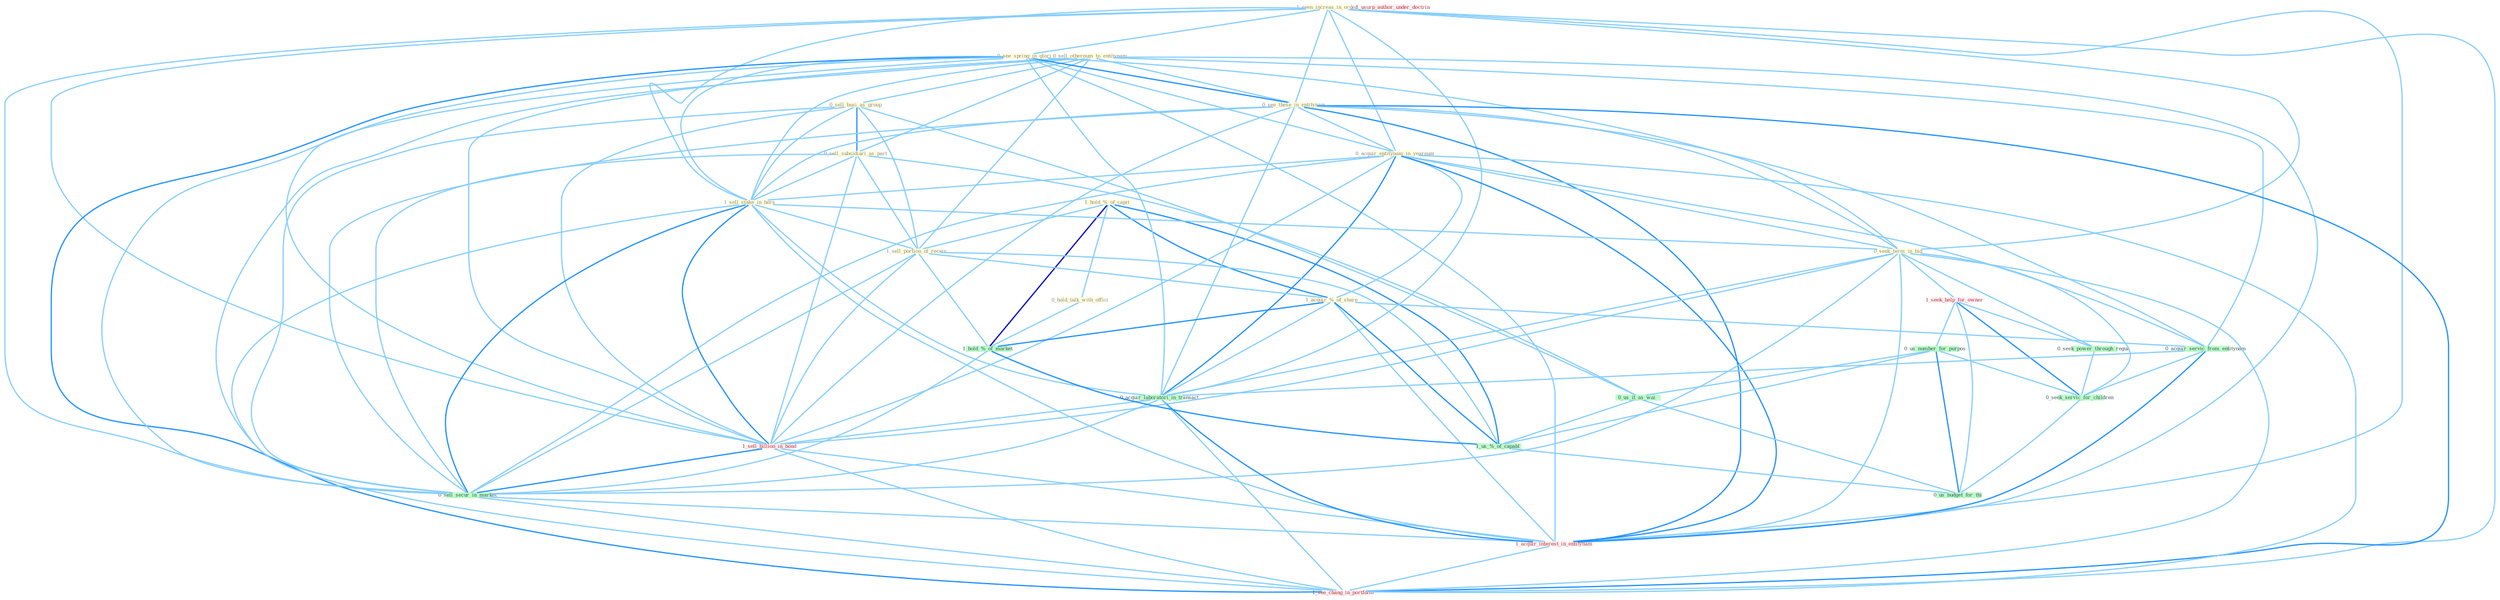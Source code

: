 Graph G{ 
    node
    [shape=polygon,style=filled,width=.5,height=.06,color="#BDFCC9",fixedsize=true,fontsize=4,
    fontcolor="#2f4f4f"];
    {node
    [color="#ffffe0", fontcolor="#8b7d6b"] "0_sell_othernum_to_entitynam " "0_sell_busi_as_group " "0_sell_subsidiari_as_part " "1_seen_increas_in_order " "1_hold_%_of_capit " "0_see_spring_in_glori " "0_see_these_in_entitynam " "0_hold_talk_with_offici " "0_acquir_entitynam_in_yearnum " "1_sell_stake_in_hors " "1_sell_portion_of_receiv " "0_seek_term_in_bid " "1_acquir_%_of_share "}
{node [color="#fff0f5", fontcolor="#b22222"] "1_seek_help_for_owner " "1_sell_billion_in_bond " "1_usurp_author_under_doctrin " "1_acquir_interest_in_entitynam " "1_see_chang_in_portfolio "}
edge [color="#B0E2FF"];

	"0_sell_othernum_to_entitynam " -- "0_sell_busi_as_group " [w="1", color="#87cefa" ];
	"0_sell_othernum_to_entitynam " -- "0_sell_subsidiari_as_part " [w="1", color="#87cefa" ];
	"0_sell_othernum_to_entitynam " -- "0_see_these_in_entitynam " [w="1", color="#87cefa" ];
	"0_sell_othernum_to_entitynam " -- "1_sell_stake_in_hors " [w="1", color="#87cefa" ];
	"0_sell_othernum_to_entitynam " -- "1_sell_portion_of_receiv " [w="1", color="#87cefa" ];
	"0_sell_othernum_to_entitynam " -- "0_acquir_servic_from_entitynam " [w="1", color="#87cefa" ];
	"0_sell_othernum_to_entitynam " -- "1_sell_billion_in_bond " [w="1", color="#87cefa" ];
	"0_sell_othernum_to_entitynam " -- "0_sell_secur_in_market " [w="1", color="#87cefa" ];
	"0_sell_othernum_to_entitynam " -- "1_acquir_interest_in_entitynam " [w="1", color="#87cefa" ];
	"0_sell_busi_as_group " -- "0_sell_subsidiari_as_part " [w="2", color="#1e90ff" , len=0.8];
	"0_sell_busi_as_group " -- "1_sell_stake_in_hors " [w="1", color="#87cefa" ];
	"0_sell_busi_as_group " -- "1_sell_portion_of_receiv " [w="1", color="#87cefa" ];
	"0_sell_busi_as_group " -- "1_sell_billion_in_bond " [w="1", color="#87cefa" ];
	"0_sell_busi_as_group " -- "0_us_it_as_wai " [w="1", color="#87cefa" ];
	"0_sell_busi_as_group " -- "0_sell_secur_in_market " [w="1", color="#87cefa" ];
	"0_sell_subsidiari_as_part " -- "1_sell_stake_in_hors " [w="1", color="#87cefa" ];
	"0_sell_subsidiari_as_part " -- "1_sell_portion_of_receiv " [w="1", color="#87cefa" ];
	"0_sell_subsidiari_as_part " -- "1_sell_billion_in_bond " [w="1", color="#87cefa" ];
	"0_sell_subsidiari_as_part " -- "0_us_it_as_wai " [w="1", color="#87cefa" ];
	"0_sell_subsidiari_as_part " -- "0_sell_secur_in_market " [w="1", color="#87cefa" ];
	"1_seen_increas_in_order " -- "0_see_spring_in_glori " [w="1", color="#87cefa" ];
	"1_seen_increas_in_order " -- "0_see_these_in_entitynam " [w="1", color="#87cefa" ];
	"1_seen_increas_in_order " -- "0_acquir_entitynam_in_yearnum " [w="1", color="#87cefa" ];
	"1_seen_increas_in_order " -- "1_sell_stake_in_hors " [w="1", color="#87cefa" ];
	"1_seen_increas_in_order " -- "0_seek_term_in_bid " [w="1", color="#87cefa" ];
	"1_seen_increas_in_order " -- "0_acquir_laboratori_in_transact " [w="1", color="#87cefa" ];
	"1_seen_increas_in_order " -- "1_sell_billion_in_bond " [w="1", color="#87cefa" ];
	"1_seen_increas_in_order " -- "0_sell_secur_in_market " [w="1", color="#87cefa" ];
	"1_seen_increas_in_order " -- "1_acquir_interest_in_entitynam " [w="1", color="#87cefa" ];
	"1_seen_increas_in_order " -- "1_see_chang_in_portfolio " [w="1", color="#87cefa" ];
	"1_hold_%_of_capit " -- "0_hold_talk_with_offici " [w="1", color="#87cefa" ];
	"1_hold_%_of_capit " -- "1_sell_portion_of_receiv " [w="1", color="#87cefa" ];
	"1_hold_%_of_capit " -- "1_acquir_%_of_share " [w="2", color="#1e90ff" , len=0.8];
	"1_hold_%_of_capit " -- "1_hold_%_of_market " [w="3", color="#0000cd" , len=0.6];
	"1_hold_%_of_capit " -- "1_us_%_of_capabl " [w="2", color="#1e90ff" , len=0.8];
	"0_see_spring_in_glori " -- "0_see_these_in_entitynam " [w="2", color="#1e90ff" , len=0.8];
	"0_see_spring_in_glori " -- "0_acquir_entitynam_in_yearnum " [w="1", color="#87cefa" ];
	"0_see_spring_in_glori " -- "1_sell_stake_in_hors " [w="1", color="#87cefa" ];
	"0_see_spring_in_glori " -- "0_seek_term_in_bid " [w="1", color="#87cefa" ];
	"0_see_spring_in_glori " -- "0_acquir_laboratori_in_transact " [w="1", color="#87cefa" ];
	"0_see_spring_in_glori " -- "1_sell_billion_in_bond " [w="1", color="#87cefa" ];
	"0_see_spring_in_glori " -- "0_sell_secur_in_market " [w="1", color="#87cefa" ];
	"0_see_spring_in_glori " -- "1_acquir_interest_in_entitynam " [w="1", color="#87cefa" ];
	"0_see_spring_in_glori " -- "1_see_chang_in_portfolio " [w="2", color="#1e90ff" , len=0.8];
	"0_see_these_in_entitynam " -- "0_acquir_entitynam_in_yearnum " [w="1", color="#87cefa" ];
	"0_see_these_in_entitynam " -- "1_sell_stake_in_hors " [w="1", color="#87cefa" ];
	"0_see_these_in_entitynam " -- "0_seek_term_in_bid " [w="1", color="#87cefa" ];
	"0_see_these_in_entitynam " -- "0_acquir_servic_from_entitynam " [w="1", color="#87cefa" ];
	"0_see_these_in_entitynam " -- "0_acquir_laboratori_in_transact " [w="1", color="#87cefa" ];
	"0_see_these_in_entitynam " -- "1_sell_billion_in_bond " [w="1", color="#87cefa" ];
	"0_see_these_in_entitynam " -- "0_sell_secur_in_market " [w="1", color="#87cefa" ];
	"0_see_these_in_entitynam " -- "1_acquir_interest_in_entitynam " [w="2", color="#1e90ff" , len=0.8];
	"0_see_these_in_entitynam " -- "1_see_chang_in_portfolio " [w="2", color="#1e90ff" , len=0.8];
	"0_hold_talk_with_offici " -- "1_hold_%_of_market " [w="1", color="#87cefa" ];
	"0_acquir_entitynam_in_yearnum " -- "1_sell_stake_in_hors " [w="1", color="#87cefa" ];
	"0_acquir_entitynam_in_yearnum " -- "0_seek_term_in_bid " [w="1", color="#87cefa" ];
	"0_acquir_entitynam_in_yearnum " -- "1_acquir_%_of_share " [w="1", color="#87cefa" ];
	"0_acquir_entitynam_in_yearnum " -- "0_acquir_servic_from_entitynam " [w="1", color="#87cefa" ];
	"0_acquir_entitynam_in_yearnum " -- "0_acquir_laboratori_in_transact " [w="2", color="#1e90ff" , len=0.8];
	"0_acquir_entitynam_in_yearnum " -- "1_sell_billion_in_bond " [w="1", color="#87cefa" ];
	"0_acquir_entitynam_in_yearnum " -- "0_sell_secur_in_market " [w="1", color="#87cefa" ];
	"0_acquir_entitynam_in_yearnum " -- "1_acquir_interest_in_entitynam " [w="2", color="#1e90ff" , len=0.8];
	"0_acquir_entitynam_in_yearnum " -- "1_see_chang_in_portfolio " [w="1", color="#87cefa" ];
	"1_sell_stake_in_hors " -- "1_sell_portion_of_receiv " [w="1", color="#87cefa" ];
	"1_sell_stake_in_hors " -- "0_seek_term_in_bid " [w="1", color="#87cefa" ];
	"1_sell_stake_in_hors " -- "0_acquir_laboratori_in_transact " [w="1", color="#87cefa" ];
	"1_sell_stake_in_hors " -- "1_sell_billion_in_bond " [w="2", color="#1e90ff" , len=0.8];
	"1_sell_stake_in_hors " -- "0_sell_secur_in_market " [w="2", color="#1e90ff" , len=0.8];
	"1_sell_stake_in_hors " -- "1_acquir_interest_in_entitynam " [w="1", color="#87cefa" ];
	"1_sell_stake_in_hors " -- "1_see_chang_in_portfolio " [w="1", color="#87cefa" ];
	"1_sell_portion_of_receiv " -- "1_acquir_%_of_share " [w="1", color="#87cefa" ];
	"1_sell_portion_of_receiv " -- "1_hold_%_of_market " [w="1", color="#87cefa" ];
	"1_sell_portion_of_receiv " -- "1_sell_billion_in_bond " [w="1", color="#87cefa" ];
	"1_sell_portion_of_receiv " -- "1_us_%_of_capabl " [w="1", color="#87cefa" ];
	"1_sell_portion_of_receiv " -- "0_sell_secur_in_market " [w="1", color="#87cefa" ];
	"0_seek_term_in_bid " -- "1_seek_help_for_owner " [w="1", color="#87cefa" ];
	"0_seek_term_in_bid " -- "0_seek_power_through_regul " [w="1", color="#87cefa" ];
	"0_seek_term_in_bid " -- "0_acquir_laboratori_in_transact " [w="1", color="#87cefa" ];
	"0_seek_term_in_bid " -- "1_sell_billion_in_bond " [w="1", color="#87cefa" ];
	"0_seek_term_in_bid " -- "0_sell_secur_in_market " [w="1", color="#87cefa" ];
	"0_seek_term_in_bid " -- "1_acquir_interest_in_entitynam " [w="1", color="#87cefa" ];
	"0_seek_term_in_bid " -- "0_seek_servic_for_children " [w="1", color="#87cefa" ];
	"0_seek_term_in_bid " -- "1_see_chang_in_portfolio " [w="1", color="#87cefa" ];
	"1_acquir_%_of_share " -- "0_acquir_servic_from_entitynam " [w="1", color="#87cefa" ];
	"1_acquir_%_of_share " -- "1_hold_%_of_market " [w="2", color="#1e90ff" , len=0.8];
	"1_acquir_%_of_share " -- "0_acquir_laboratori_in_transact " [w="1", color="#87cefa" ];
	"1_acquir_%_of_share " -- "1_us_%_of_capabl " [w="2", color="#1e90ff" , len=0.8];
	"1_acquir_%_of_share " -- "1_acquir_interest_in_entitynam " [w="1", color="#87cefa" ];
	"1_seek_help_for_owner " -- "0_seek_power_through_regul " [w="1", color="#87cefa" ];
	"1_seek_help_for_owner " -- "0_us_number_for_purpos " [w="1", color="#87cefa" ];
	"1_seek_help_for_owner " -- "0_seek_servic_for_children " [w="2", color="#1e90ff" , len=0.8];
	"1_seek_help_for_owner " -- "0_us_budget_for_thi " [w="1", color="#87cefa" ];
	"0_acquir_servic_from_entitynam " -- "0_acquir_laboratori_in_transact " [w="1", color="#87cefa" ];
	"0_acquir_servic_from_entitynam " -- "1_acquir_interest_in_entitynam " [w="2", color="#1e90ff" , len=0.8];
	"0_acquir_servic_from_entitynam " -- "0_seek_servic_for_children " [w="1", color="#87cefa" ];
	"1_hold_%_of_market " -- "1_us_%_of_capabl " [w="2", color="#1e90ff" , len=0.8];
	"1_hold_%_of_market " -- "0_sell_secur_in_market " [w="1", color="#87cefa" ];
	"0_seek_power_through_regul " -- "0_seek_servic_for_children " [w="1", color="#87cefa" ];
	"0_us_number_for_purpos " -- "0_us_it_as_wai " [w="1", color="#87cefa" ];
	"0_us_number_for_purpos " -- "1_us_%_of_capabl " [w="1", color="#87cefa" ];
	"0_us_number_for_purpos " -- "0_seek_servic_for_children " [w="1", color="#87cefa" ];
	"0_us_number_for_purpos " -- "0_us_budget_for_thi " [w="2", color="#1e90ff" , len=0.8];
	"0_acquir_laboratori_in_transact " -- "1_sell_billion_in_bond " [w="1", color="#87cefa" ];
	"0_acquir_laboratori_in_transact " -- "0_sell_secur_in_market " [w="1", color="#87cefa" ];
	"0_acquir_laboratori_in_transact " -- "1_acquir_interest_in_entitynam " [w="2", color="#1e90ff" , len=0.8];
	"0_acquir_laboratori_in_transact " -- "1_see_chang_in_portfolio " [w="1", color="#87cefa" ];
	"1_sell_billion_in_bond " -- "0_sell_secur_in_market " [w="2", color="#1e90ff" , len=0.8];
	"1_sell_billion_in_bond " -- "1_acquir_interest_in_entitynam " [w="1", color="#87cefa" ];
	"1_sell_billion_in_bond " -- "1_see_chang_in_portfolio " [w="1", color="#87cefa" ];
	"0_us_it_as_wai " -- "1_us_%_of_capabl " [w="1", color="#87cefa" ];
	"0_us_it_as_wai " -- "0_us_budget_for_thi " [w="1", color="#87cefa" ];
	"1_us_%_of_capabl " -- "0_us_budget_for_thi " [w="1", color="#87cefa" ];
	"0_sell_secur_in_market " -- "1_acquir_interest_in_entitynam " [w="1", color="#87cefa" ];
	"0_sell_secur_in_market " -- "1_see_chang_in_portfolio " [w="1", color="#87cefa" ];
	"1_acquir_interest_in_entitynam " -- "1_see_chang_in_portfolio " [w="1", color="#87cefa" ];
	"0_seek_servic_for_children " -- "0_us_budget_for_thi " [w="1", color="#87cefa" ];
}